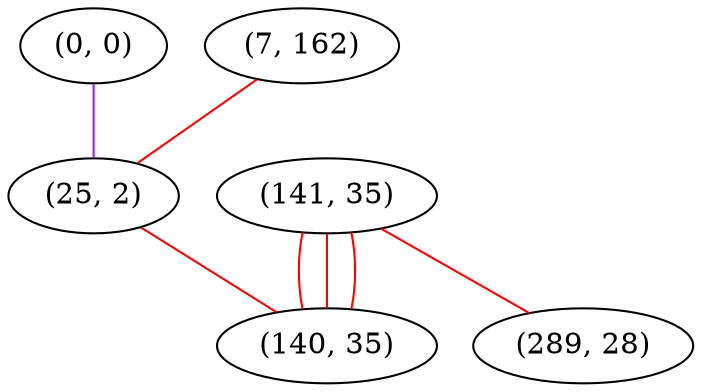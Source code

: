 graph "" {
"(0, 0)";
"(141, 35)";
"(7, 162)";
"(289, 28)";
"(25, 2)";
"(140, 35)";
"(0, 0)" -- "(25, 2)"  [color=purple, key=0, weight=4];
"(141, 35)" -- "(289, 28)"  [color=red, key=0, weight=1];
"(141, 35)" -- "(140, 35)"  [color=red, key=0, weight=1];
"(141, 35)" -- "(140, 35)"  [color=red, key=1, weight=1];
"(141, 35)" -- "(140, 35)"  [color=red, key=2, weight=1];
"(7, 162)" -- "(25, 2)"  [color=red, key=0, weight=1];
"(25, 2)" -- "(140, 35)"  [color=red, key=0, weight=1];
}
